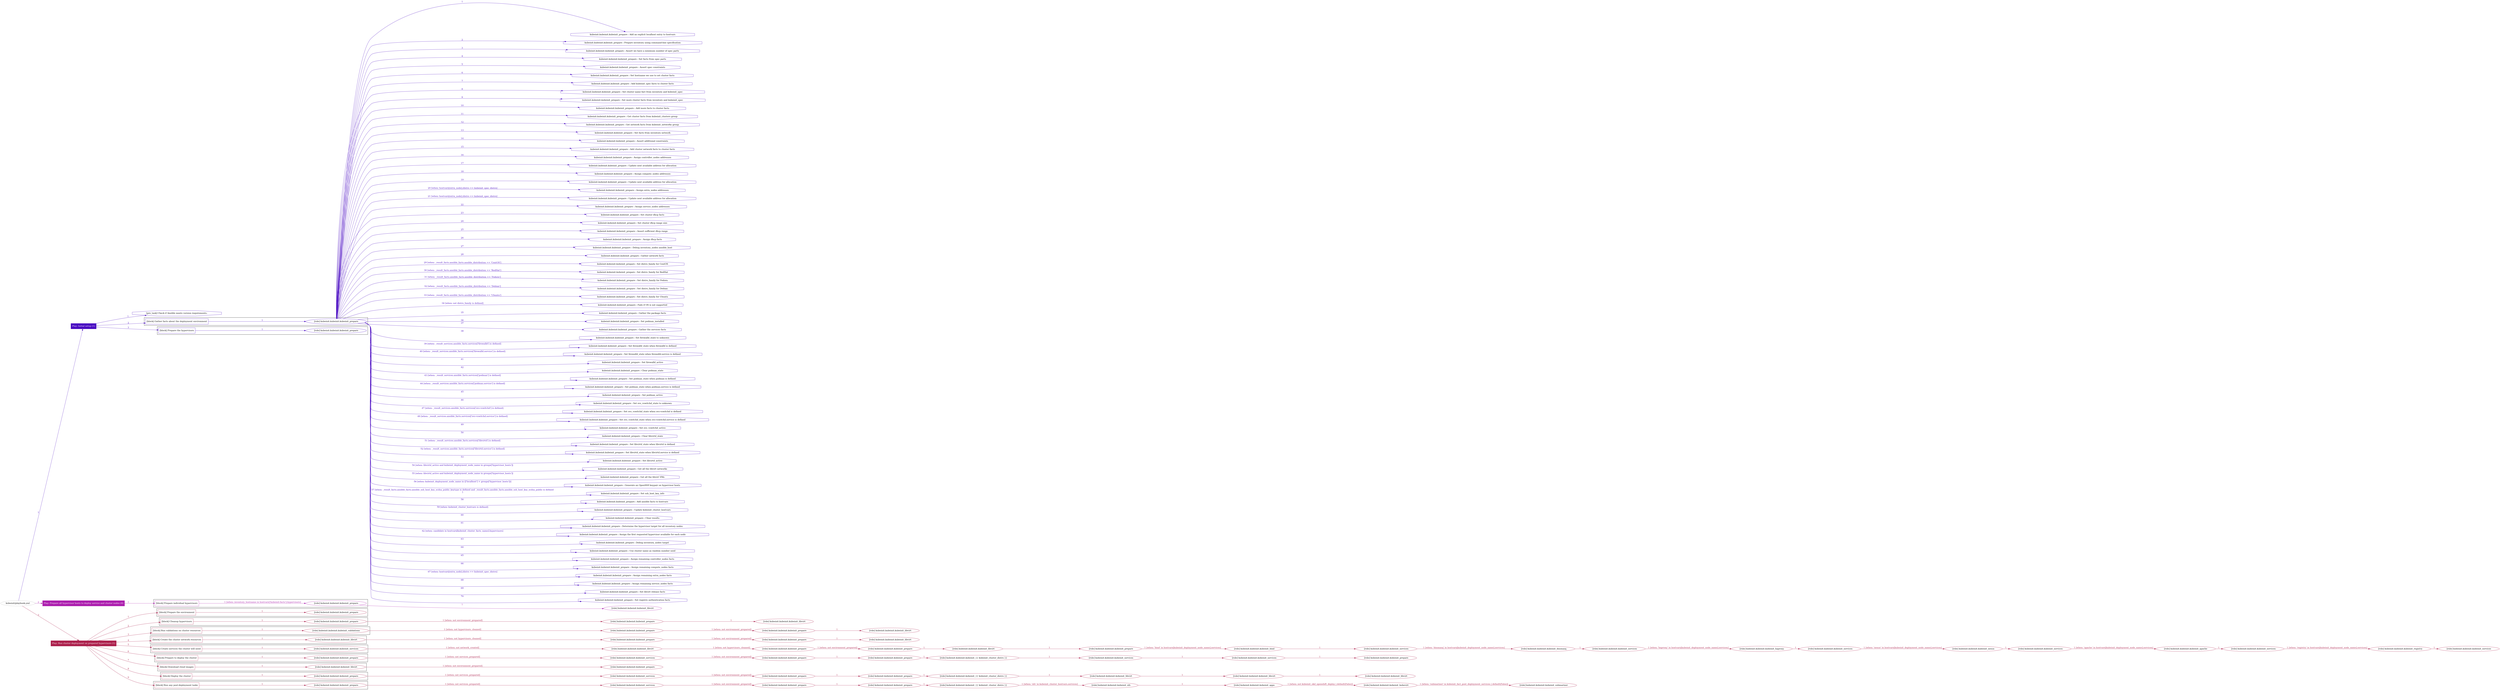 digraph {
	graph [concentrate=true ordering=in rankdir=LR ratio=fill]
	edge [esep=5 sep=10]
	"kubeinit/playbook.yml" [id=root_node style=dotted]
	play_268a507a [label="Play: Initial setup (1)" color="#490ac2" fontcolor="#ffffff" id=play_268a507a shape=box style=filled tooltip=localhost]
	"kubeinit/playbook.yml" -> play_268a507a [label="1 " color="#490ac2" fontcolor="#490ac2" id=edge_c407fda0 labeltooltip="1 " tooltip="1 "]
	subgraph "kubeinit.kubeinit.kubeinit_prepare" {
		role_e5bac2dc [label="[role] kubeinit.kubeinit.kubeinit_prepare" color="#490ac2" id=role_e5bac2dc tooltip="kubeinit.kubeinit.kubeinit_prepare"]
		task_363e7bab [label="kubeinit.kubeinit.kubeinit_prepare : Add an explicit localhost entry to hostvars" color="#490ac2" id=task_363e7bab shape=octagon tooltip="kubeinit.kubeinit.kubeinit_prepare : Add an explicit localhost entry to hostvars"]
		role_e5bac2dc -> task_363e7bab [label="1 " color="#490ac2" fontcolor="#490ac2" id=edge_4f6c0659 labeltooltip="1 " tooltip="1 "]
		task_2a9766c7 [label="kubeinit.kubeinit.kubeinit_prepare : Prepare inventory using command-line specification" color="#490ac2" id=task_2a9766c7 shape=octagon tooltip="kubeinit.kubeinit.kubeinit_prepare : Prepare inventory using command-line specification"]
		role_e5bac2dc -> task_2a9766c7 [label="2 " color="#490ac2" fontcolor="#490ac2" id=edge_6e82033f labeltooltip="2 " tooltip="2 "]
		task_44301a93 [label="kubeinit.kubeinit.kubeinit_prepare : Assert we have a minimum number of spec parts" color="#490ac2" id=task_44301a93 shape=octagon tooltip="kubeinit.kubeinit.kubeinit_prepare : Assert we have a minimum number of spec parts"]
		role_e5bac2dc -> task_44301a93 [label="3 " color="#490ac2" fontcolor="#490ac2" id=edge_e4590f00 labeltooltip="3 " tooltip="3 "]
		task_ab1404f3 [label="kubeinit.kubeinit.kubeinit_prepare : Set facts from spec parts" color="#490ac2" id=task_ab1404f3 shape=octagon tooltip="kubeinit.kubeinit.kubeinit_prepare : Set facts from spec parts"]
		role_e5bac2dc -> task_ab1404f3 [label="4 " color="#490ac2" fontcolor="#490ac2" id=edge_35a27208 labeltooltip="4 " tooltip="4 "]
		task_3e242201 [label="kubeinit.kubeinit.kubeinit_prepare : Assert spec constraints" color="#490ac2" id=task_3e242201 shape=octagon tooltip="kubeinit.kubeinit.kubeinit_prepare : Assert spec constraints"]
		role_e5bac2dc -> task_3e242201 [label="5 " color="#490ac2" fontcolor="#490ac2" id=edge_fae328e1 labeltooltip="5 " tooltip="5 "]
		task_58b78688 [label="kubeinit.kubeinit.kubeinit_prepare : Set hostname we use to set cluster facts" color="#490ac2" id=task_58b78688 shape=octagon tooltip="kubeinit.kubeinit.kubeinit_prepare : Set hostname we use to set cluster facts"]
		role_e5bac2dc -> task_58b78688 [label="6 " color="#490ac2" fontcolor="#490ac2" id=edge_2d9676cc labeltooltip="6 " tooltip="6 "]
		task_3b466b7a [label="kubeinit.kubeinit.kubeinit_prepare : Add kubeinit_spec facts to cluster facts" color="#490ac2" id=task_3b466b7a shape=octagon tooltip="kubeinit.kubeinit.kubeinit_prepare : Add kubeinit_spec facts to cluster facts"]
		role_e5bac2dc -> task_3b466b7a [label="7 " color="#490ac2" fontcolor="#490ac2" id=edge_9e256ff8 labeltooltip="7 " tooltip="7 "]
		task_3d207708 [label="kubeinit.kubeinit.kubeinit_prepare : Set cluster name fact from inventory and kubeinit_spec" color="#490ac2" id=task_3d207708 shape=octagon tooltip="kubeinit.kubeinit.kubeinit_prepare : Set cluster name fact from inventory and kubeinit_spec"]
		role_e5bac2dc -> task_3d207708 [label="8 " color="#490ac2" fontcolor="#490ac2" id=edge_066ce8f9 labeltooltip="8 " tooltip="8 "]
		task_84f9216d [label="kubeinit.kubeinit.kubeinit_prepare : Set more cluster facts from inventory and kubeinit_spec" color="#490ac2" id=task_84f9216d shape=octagon tooltip="kubeinit.kubeinit.kubeinit_prepare : Set more cluster facts from inventory and kubeinit_spec"]
		role_e5bac2dc -> task_84f9216d [label="9 " color="#490ac2" fontcolor="#490ac2" id=edge_60eba065 labeltooltip="9 " tooltip="9 "]
		task_d0df5e09 [label="kubeinit.kubeinit.kubeinit_prepare : Add more facts to cluster facts" color="#490ac2" id=task_d0df5e09 shape=octagon tooltip="kubeinit.kubeinit.kubeinit_prepare : Add more facts to cluster facts"]
		role_e5bac2dc -> task_d0df5e09 [label="10 " color="#490ac2" fontcolor="#490ac2" id=edge_be611190 labeltooltip="10 " tooltip="10 "]
		task_7a94ceda [label="kubeinit.kubeinit.kubeinit_prepare : Get cluster facts from kubeinit_clusters group" color="#490ac2" id=task_7a94ceda shape=octagon tooltip="kubeinit.kubeinit.kubeinit_prepare : Get cluster facts from kubeinit_clusters group"]
		role_e5bac2dc -> task_7a94ceda [label="11 " color="#490ac2" fontcolor="#490ac2" id=edge_4e8baf23 labeltooltip="11 " tooltip="11 "]
		task_a980ec23 [label="kubeinit.kubeinit.kubeinit_prepare : Get network facts from kubeinit_networks group" color="#490ac2" id=task_a980ec23 shape=octagon tooltip="kubeinit.kubeinit.kubeinit_prepare : Get network facts from kubeinit_networks group"]
		role_e5bac2dc -> task_a980ec23 [label="12 " color="#490ac2" fontcolor="#490ac2" id=edge_fd6e4620 labeltooltip="12 " tooltip="12 "]
		task_dc81f504 [label="kubeinit.kubeinit.kubeinit_prepare : Set facts from inventory network" color="#490ac2" id=task_dc81f504 shape=octagon tooltip="kubeinit.kubeinit.kubeinit_prepare : Set facts from inventory network"]
		role_e5bac2dc -> task_dc81f504 [label="13 " color="#490ac2" fontcolor="#490ac2" id=edge_12fae33b labeltooltip="13 " tooltip="13 "]
		task_e95486e7 [label="kubeinit.kubeinit.kubeinit_prepare : Assert additional constraints" color="#490ac2" id=task_e95486e7 shape=octagon tooltip="kubeinit.kubeinit.kubeinit_prepare : Assert additional constraints"]
		role_e5bac2dc -> task_e95486e7 [label="14 " color="#490ac2" fontcolor="#490ac2" id=edge_93a686f8 labeltooltip="14 " tooltip="14 "]
		task_402a9f02 [label="kubeinit.kubeinit.kubeinit_prepare : Add cluster network facts to cluster facts" color="#490ac2" id=task_402a9f02 shape=octagon tooltip="kubeinit.kubeinit.kubeinit_prepare : Add cluster network facts to cluster facts"]
		role_e5bac2dc -> task_402a9f02 [label="15 " color="#490ac2" fontcolor="#490ac2" id=edge_9a3d6702 labeltooltip="15 " tooltip="15 "]
		task_52de4700 [label="kubeinit.kubeinit.kubeinit_prepare : Assign controller_nodes addresses" color="#490ac2" id=task_52de4700 shape=octagon tooltip="kubeinit.kubeinit.kubeinit_prepare : Assign controller_nodes addresses"]
		role_e5bac2dc -> task_52de4700 [label="16 " color="#490ac2" fontcolor="#490ac2" id=edge_3767e24a labeltooltip="16 " tooltip="16 "]
		task_4036d155 [label="kubeinit.kubeinit.kubeinit_prepare : Update next available address for allocation" color="#490ac2" id=task_4036d155 shape=octagon tooltip="kubeinit.kubeinit.kubeinit_prepare : Update next available address for allocation"]
		role_e5bac2dc -> task_4036d155 [label="17 " color="#490ac2" fontcolor="#490ac2" id=edge_5b7665f7 labeltooltip="17 " tooltip="17 "]
		task_bca7ce14 [label="kubeinit.kubeinit.kubeinit_prepare : Assign compute_nodes addresses" color="#490ac2" id=task_bca7ce14 shape=octagon tooltip="kubeinit.kubeinit.kubeinit_prepare : Assign compute_nodes addresses"]
		role_e5bac2dc -> task_bca7ce14 [label="18 " color="#490ac2" fontcolor="#490ac2" id=edge_54a47c45 labeltooltip="18 " tooltip="18 "]
		task_c300d85e [label="kubeinit.kubeinit.kubeinit_prepare : Update next available address for allocation" color="#490ac2" id=task_c300d85e shape=octagon tooltip="kubeinit.kubeinit.kubeinit_prepare : Update next available address for allocation"]
		role_e5bac2dc -> task_c300d85e [label="19 " color="#490ac2" fontcolor="#490ac2" id=edge_db20b333 labeltooltip="19 " tooltip="19 "]
		task_30eb67fd [label="kubeinit.kubeinit.kubeinit_prepare : Assign extra_nodes addresses" color="#490ac2" id=task_30eb67fd shape=octagon tooltip="kubeinit.kubeinit.kubeinit_prepare : Assign extra_nodes addresses"]
		role_e5bac2dc -> task_30eb67fd [label="20 [when: hostvars[extra_node].distro == kubeinit_spec_distro]" color="#490ac2" fontcolor="#490ac2" id=edge_266e2bed labeltooltip="20 [when: hostvars[extra_node].distro == kubeinit_spec_distro]" tooltip="20 [when: hostvars[extra_node].distro == kubeinit_spec_distro]"]
		task_9add7f6a [label="kubeinit.kubeinit.kubeinit_prepare : Update next available address for allocation" color="#490ac2" id=task_9add7f6a shape=octagon tooltip="kubeinit.kubeinit.kubeinit_prepare : Update next available address for allocation"]
		role_e5bac2dc -> task_9add7f6a [label="21 [when: hostvars[extra_node].distro == kubeinit_spec_distro]" color="#490ac2" fontcolor="#490ac2" id=edge_ac0de9b3 labeltooltip="21 [when: hostvars[extra_node].distro == kubeinit_spec_distro]" tooltip="21 [when: hostvars[extra_node].distro == kubeinit_spec_distro]"]
		task_9d413e57 [label="kubeinit.kubeinit.kubeinit_prepare : Assign service_nodes addresses" color="#490ac2" id=task_9d413e57 shape=octagon tooltip="kubeinit.kubeinit.kubeinit_prepare : Assign service_nodes addresses"]
		role_e5bac2dc -> task_9d413e57 [label="22 " color="#490ac2" fontcolor="#490ac2" id=edge_c3c9a195 labeltooltip="22 " tooltip="22 "]
		task_55e24bf8 [label="kubeinit.kubeinit.kubeinit_prepare : Set cluster dhcp facts" color="#490ac2" id=task_55e24bf8 shape=octagon tooltip="kubeinit.kubeinit.kubeinit_prepare : Set cluster dhcp facts"]
		role_e5bac2dc -> task_55e24bf8 [label="23 " color="#490ac2" fontcolor="#490ac2" id=edge_afc8827c labeltooltip="23 " tooltip="23 "]
		task_5c299b01 [label="kubeinit.kubeinit.kubeinit_prepare : Set cluster dhcp range size" color="#490ac2" id=task_5c299b01 shape=octagon tooltip="kubeinit.kubeinit.kubeinit_prepare : Set cluster dhcp range size"]
		role_e5bac2dc -> task_5c299b01 [label="24 " color="#490ac2" fontcolor="#490ac2" id=edge_b0269be1 labeltooltip="24 " tooltip="24 "]
		task_2f86a58a [label="kubeinit.kubeinit.kubeinit_prepare : Assert sufficient dhcp range" color="#490ac2" id=task_2f86a58a shape=octagon tooltip="kubeinit.kubeinit.kubeinit_prepare : Assert sufficient dhcp range"]
		role_e5bac2dc -> task_2f86a58a [label="25 " color="#490ac2" fontcolor="#490ac2" id=edge_79afde45 labeltooltip="25 " tooltip="25 "]
		task_5fbddc44 [label="kubeinit.kubeinit.kubeinit_prepare : Assign dhcp facts" color="#490ac2" id=task_5fbddc44 shape=octagon tooltip="kubeinit.kubeinit.kubeinit_prepare : Assign dhcp facts"]
		role_e5bac2dc -> task_5fbddc44 [label="26 " color="#490ac2" fontcolor="#490ac2" id=edge_dd033617 labeltooltip="26 " tooltip="26 "]
		task_52753a6a [label="kubeinit.kubeinit.kubeinit_prepare : Debug inventory_nodes ansible_host" color="#490ac2" id=task_52753a6a shape=octagon tooltip="kubeinit.kubeinit.kubeinit_prepare : Debug inventory_nodes ansible_host"]
		role_e5bac2dc -> task_52753a6a [label="27 " color="#490ac2" fontcolor="#490ac2" id=edge_29e7fdd8 labeltooltip="27 " tooltip="27 "]
		task_cad8c382 [label="kubeinit.kubeinit.kubeinit_prepare : Gather network facts" color="#490ac2" id=task_cad8c382 shape=octagon tooltip="kubeinit.kubeinit.kubeinit_prepare : Gather network facts"]
		role_e5bac2dc -> task_cad8c382 [label="28 " color="#490ac2" fontcolor="#490ac2" id=edge_92b2f5b6 labeltooltip="28 " tooltip="28 "]
		task_b1c7625f [label="kubeinit.kubeinit.kubeinit_prepare : Set distro_family for CentOS" color="#490ac2" id=task_b1c7625f shape=octagon tooltip="kubeinit.kubeinit.kubeinit_prepare : Set distro_family for CentOS"]
		role_e5bac2dc -> task_b1c7625f [label="29 [when: _result_facts.ansible_facts.ansible_distribution == 'CentOS']" color="#490ac2" fontcolor="#490ac2" id=edge_d84a6a71 labeltooltip="29 [when: _result_facts.ansible_facts.ansible_distribution == 'CentOS']" tooltip="29 [when: _result_facts.ansible_facts.ansible_distribution == 'CentOS']"]
		task_2d406964 [label="kubeinit.kubeinit.kubeinit_prepare : Set distro_family for RedHat" color="#490ac2" id=task_2d406964 shape=octagon tooltip="kubeinit.kubeinit.kubeinit_prepare : Set distro_family for RedHat"]
		role_e5bac2dc -> task_2d406964 [label="30 [when: _result_facts.ansible_facts.ansible_distribution == 'RedHat']" color="#490ac2" fontcolor="#490ac2" id=edge_c3db2765 labeltooltip="30 [when: _result_facts.ansible_facts.ansible_distribution == 'RedHat']" tooltip="30 [when: _result_facts.ansible_facts.ansible_distribution == 'RedHat']"]
		task_ef1ebcbf [label="kubeinit.kubeinit.kubeinit_prepare : Set distro_family for Fedora" color="#490ac2" id=task_ef1ebcbf shape=octagon tooltip="kubeinit.kubeinit.kubeinit_prepare : Set distro_family for Fedora"]
		role_e5bac2dc -> task_ef1ebcbf [label="31 [when: _result_facts.ansible_facts.ansible_distribution == 'Fedora']" color="#490ac2" fontcolor="#490ac2" id=edge_9c69e147 labeltooltip="31 [when: _result_facts.ansible_facts.ansible_distribution == 'Fedora']" tooltip="31 [when: _result_facts.ansible_facts.ansible_distribution == 'Fedora']"]
		task_76155e72 [label="kubeinit.kubeinit.kubeinit_prepare : Set distro_family for Debian" color="#490ac2" id=task_76155e72 shape=octagon tooltip="kubeinit.kubeinit.kubeinit_prepare : Set distro_family for Debian"]
		role_e5bac2dc -> task_76155e72 [label="32 [when: _result_facts.ansible_facts.ansible_distribution == 'Debian']" color="#490ac2" fontcolor="#490ac2" id=edge_b9f83c15 labeltooltip="32 [when: _result_facts.ansible_facts.ansible_distribution == 'Debian']" tooltip="32 [when: _result_facts.ansible_facts.ansible_distribution == 'Debian']"]
		task_9f0a9e14 [label="kubeinit.kubeinit.kubeinit_prepare : Set distro_family for Ubuntu" color="#490ac2" id=task_9f0a9e14 shape=octagon tooltip="kubeinit.kubeinit.kubeinit_prepare : Set distro_family for Ubuntu"]
		role_e5bac2dc -> task_9f0a9e14 [label="33 [when: _result_facts.ansible_facts.ansible_distribution == 'Ubuntu']" color="#490ac2" fontcolor="#490ac2" id=edge_eaaae88d labeltooltip="33 [when: _result_facts.ansible_facts.ansible_distribution == 'Ubuntu']" tooltip="33 [when: _result_facts.ansible_facts.ansible_distribution == 'Ubuntu']"]
		task_b84a4700 [label="kubeinit.kubeinit.kubeinit_prepare : Fails if OS is not supported" color="#490ac2" id=task_b84a4700 shape=octagon tooltip="kubeinit.kubeinit.kubeinit_prepare : Fails if OS is not supported"]
		role_e5bac2dc -> task_b84a4700 [label="34 [when: not distro_family is defined]" color="#490ac2" fontcolor="#490ac2" id=edge_96690196 labeltooltip="34 [when: not distro_family is defined]" tooltip="34 [when: not distro_family is defined]"]
		task_a8e49200 [label="kubeinit.kubeinit.kubeinit_prepare : Gather the package facts" color="#490ac2" id=task_a8e49200 shape=octagon tooltip="kubeinit.kubeinit.kubeinit_prepare : Gather the package facts"]
		role_e5bac2dc -> task_a8e49200 [label="35 " color="#490ac2" fontcolor="#490ac2" id=edge_c9b9effe labeltooltip="35 " tooltip="35 "]
		task_cb9e917c [label="kubeinit.kubeinit.kubeinit_prepare : Set podman_installed" color="#490ac2" id=task_cb9e917c shape=octagon tooltip="kubeinit.kubeinit.kubeinit_prepare : Set podman_installed"]
		role_e5bac2dc -> task_cb9e917c [label="36 " color="#490ac2" fontcolor="#490ac2" id=edge_4bdfd42b labeltooltip="36 " tooltip="36 "]
		task_0d1f3b8e [label="kubeinit.kubeinit.kubeinit_prepare : Gather the services facts" color="#490ac2" id=task_0d1f3b8e shape=octagon tooltip="kubeinit.kubeinit.kubeinit_prepare : Gather the services facts"]
		role_e5bac2dc -> task_0d1f3b8e [label="37 " color="#490ac2" fontcolor="#490ac2" id=edge_50568629 labeltooltip="37 " tooltip="37 "]
		task_62bc1e37 [label="kubeinit.kubeinit.kubeinit_prepare : Set firewalld_state to unknown" color="#490ac2" id=task_62bc1e37 shape=octagon tooltip="kubeinit.kubeinit.kubeinit_prepare : Set firewalld_state to unknown"]
		role_e5bac2dc -> task_62bc1e37 [label="38 " color="#490ac2" fontcolor="#490ac2" id=edge_2854a4e2 labeltooltip="38 " tooltip="38 "]
		task_196e7eed [label="kubeinit.kubeinit.kubeinit_prepare : Set firewalld_state when firewalld is defined" color="#490ac2" id=task_196e7eed shape=octagon tooltip="kubeinit.kubeinit.kubeinit_prepare : Set firewalld_state when firewalld is defined"]
		role_e5bac2dc -> task_196e7eed [label="39 [when: _result_services.ansible_facts.services['firewalld'] is defined]" color="#490ac2" fontcolor="#490ac2" id=edge_6541d0c4 labeltooltip="39 [when: _result_services.ansible_facts.services['firewalld'] is defined]" tooltip="39 [when: _result_services.ansible_facts.services['firewalld'] is defined]"]
		task_f37fd4a1 [label="kubeinit.kubeinit.kubeinit_prepare : Set firewalld_state when firewalld.service is defined" color="#490ac2" id=task_f37fd4a1 shape=octagon tooltip="kubeinit.kubeinit.kubeinit_prepare : Set firewalld_state when firewalld.service is defined"]
		role_e5bac2dc -> task_f37fd4a1 [label="40 [when: _result_services.ansible_facts.services['firewalld.service'] is defined]" color="#490ac2" fontcolor="#490ac2" id=edge_31bc0709 labeltooltip="40 [when: _result_services.ansible_facts.services['firewalld.service'] is defined]" tooltip="40 [when: _result_services.ansible_facts.services['firewalld.service'] is defined]"]
		task_99791582 [label="kubeinit.kubeinit.kubeinit_prepare : Set firewalld_active" color="#490ac2" id=task_99791582 shape=octagon tooltip="kubeinit.kubeinit.kubeinit_prepare : Set firewalld_active"]
		role_e5bac2dc -> task_99791582 [label="41 " color="#490ac2" fontcolor="#490ac2" id=edge_e17f9939 labeltooltip="41 " tooltip="41 "]
		task_4bac3833 [label="kubeinit.kubeinit.kubeinit_prepare : Clear podman_state" color="#490ac2" id=task_4bac3833 shape=octagon tooltip="kubeinit.kubeinit.kubeinit_prepare : Clear podman_state"]
		role_e5bac2dc -> task_4bac3833 [label="42 " color="#490ac2" fontcolor="#490ac2" id=edge_5a24beb2 labeltooltip="42 " tooltip="42 "]
		task_f22508cc [label="kubeinit.kubeinit.kubeinit_prepare : Set podman_state when podman is defined" color="#490ac2" id=task_f22508cc shape=octagon tooltip="kubeinit.kubeinit.kubeinit_prepare : Set podman_state when podman is defined"]
		role_e5bac2dc -> task_f22508cc [label="43 [when: _result_services.ansible_facts.services['podman'] is defined]" color="#490ac2" fontcolor="#490ac2" id=edge_6adcaf18 labeltooltip="43 [when: _result_services.ansible_facts.services['podman'] is defined]" tooltip="43 [when: _result_services.ansible_facts.services['podman'] is defined]"]
		task_686fe990 [label="kubeinit.kubeinit.kubeinit_prepare : Set podman_state when podman.service is defined" color="#490ac2" id=task_686fe990 shape=octagon tooltip="kubeinit.kubeinit.kubeinit_prepare : Set podman_state when podman.service is defined"]
		role_e5bac2dc -> task_686fe990 [label="44 [when: _result_services.ansible_facts.services['podman.service'] is defined]" color="#490ac2" fontcolor="#490ac2" id=edge_46f0c9ba labeltooltip="44 [when: _result_services.ansible_facts.services['podman.service'] is defined]" tooltip="44 [when: _result_services.ansible_facts.services['podman.service'] is defined]"]
		task_e19bced5 [label="kubeinit.kubeinit.kubeinit_prepare : Set podman_active" color="#490ac2" id=task_e19bced5 shape=octagon tooltip="kubeinit.kubeinit.kubeinit_prepare : Set podman_active"]
		role_e5bac2dc -> task_e19bced5 [label="45 " color="#490ac2" fontcolor="#490ac2" id=edge_680f81e2 labeltooltip="45 " tooltip="45 "]
		task_c58d46ba [label="kubeinit.kubeinit.kubeinit_prepare : Set ovs_vswitchd_state to unknown" color="#490ac2" id=task_c58d46ba shape=octagon tooltip="kubeinit.kubeinit.kubeinit_prepare : Set ovs_vswitchd_state to unknown"]
		role_e5bac2dc -> task_c58d46ba [label="46 " color="#490ac2" fontcolor="#490ac2" id=edge_171c66d3 labeltooltip="46 " tooltip="46 "]
		task_6f131c5b [label="kubeinit.kubeinit.kubeinit_prepare : Set ovs_vswitchd_state when ovs-vswitchd is defined" color="#490ac2" id=task_6f131c5b shape=octagon tooltip="kubeinit.kubeinit.kubeinit_prepare : Set ovs_vswitchd_state when ovs-vswitchd is defined"]
		role_e5bac2dc -> task_6f131c5b [label="47 [when: _result_services.ansible_facts.services['ovs-vswitchd'] is defined]" color="#490ac2" fontcolor="#490ac2" id=edge_52824ead labeltooltip="47 [when: _result_services.ansible_facts.services['ovs-vswitchd'] is defined]" tooltip="47 [when: _result_services.ansible_facts.services['ovs-vswitchd'] is defined]"]
		task_2b02eb67 [label="kubeinit.kubeinit.kubeinit_prepare : Set ovs_vswitchd_state when ovs-vswitchd.service is defined" color="#490ac2" id=task_2b02eb67 shape=octagon tooltip="kubeinit.kubeinit.kubeinit_prepare : Set ovs_vswitchd_state when ovs-vswitchd.service is defined"]
		role_e5bac2dc -> task_2b02eb67 [label="48 [when: _result_services.ansible_facts.services['ovs-vswitchd.service'] is defined]" color="#490ac2" fontcolor="#490ac2" id=edge_16d45c9a labeltooltip="48 [when: _result_services.ansible_facts.services['ovs-vswitchd.service'] is defined]" tooltip="48 [when: _result_services.ansible_facts.services['ovs-vswitchd.service'] is defined]"]
		task_ff4f0a7a [label="kubeinit.kubeinit.kubeinit_prepare : Set ovs_vswitchd_active" color="#490ac2" id=task_ff4f0a7a shape=octagon tooltip="kubeinit.kubeinit.kubeinit_prepare : Set ovs_vswitchd_active"]
		role_e5bac2dc -> task_ff4f0a7a [label="49 " color="#490ac2" fontcolor="#490ac2" id=edge_6d4dd677 labeltooltip="49 " tooltip="49 "]
		task_006d72e9 [label="kubeinit.kubeinit.kubeinit_prepare : Clear libvirtd_state" color="#490ac2" id=task_006d72e9 shape=octagon tooltip="kubeinit.kubeinit.kubeinit_prepare : Clear libvirtd_state"]
		role_e5bac2dc -> task_006d72e9 [label="50 " color="#490ac2" fontcolor="#490ac2" id=edge_335884c8 labeltooltip="50 " tooltip="50 "]
		task_1d3cee21 [label="kubeinit.kubeinit.kubeinit_prepare : Set libvirtd_state when libvirtd is defined" color="#490ac2" id=task_1d3cee21 shape=octagon tooltip="kubeinit.kubeinit.kubeinit_prepare : Set libvirtd_state when libvirtd is defined"]
		role_e5bac2dc -> task_1d3cee21 [label="51 [when: _result_services.ansible_facts.services['libvirtd'] is defined]" color="#490ac2" fontcolor="#490ac2" id=edge_ef46f5e1 labeltooltip="51 [when: _result_services.ansible_facts.services['libvirtd'] is defined]" tooltip="51 [when: _result_services.ansible_facts.services['libvirtd'] is defined]"]
		task_2569b6bd [label="kubeinit.kubeinit.kubeinit_prepare : Set libvirtd_state when libvirtd.service is defined" color="#490ac2" id=task_2569b6bd shape=octagon tooltip="kubeinit.kubeinit.kubeinit_prepare : Set libvirtd_state when libvirtd.service is defined"]
		role_e5bac2dc -> task_2569b6bd [label="52 [when: _result_services.ansible_facts.services['libvirtd.service'] is defined]" color="#490ac2" fontcolor="#490ac2" id=edge_395176eb labeltooltip="52 [when: _result_services.ansible_facts.services['libvirtd.service'] is defined]" tooltip="52 [when: _result_services.ansible_facts.services['libvirtd.service'] is defined]"]
		task_cd5fba45 [label="kubeinit.kubeinit.kubeinit_prepare : Set libvirtd_active" color="#490ac2" id=task_cd5fba45 shape=octagon tooltip="kubeinit.kubeinit.kubeinit_prepare : Set libvirtd_active"]
		role_e5bac2dc -> task_cd5fba45 [label="53 " color="#490ac2" fontcolor="#490ac2" id=edge_70ab9947 labeltooltip="53 " tooltip="53 "]
		task_65c36870 [label="kubeinit.kubeinit.kubeinit_prepare : Get all the libvirt networks" color="#490ac2" id=task_65c36870 shape=octagon tooltip="kubeinit.kubeinit.kubeinit_prepare : Get all the libvirt networks"]
		role_e5bac2dc -> task_65c36870 [label="54 [when: libvirtd_active and kubeinit_deployment_node_name in groups['hypervisor_hosts']]" color="#490ac2" fontcolor="#490ac2" id=edge_a36a3815 labeltooltip="54 [when: libvirtd_active and kubeinit_deployment_node_name in groups['hypervisor_hosts']]" tooltip="54 [when: libvirtd_active and kubeinit_deployment_node_name in groups['hypervisor_hosts']]"]
		task_b80c850a [label="kubeinit.kubeinit.kubeinit_prepare : Get all the libvirt VMs" color="#490ac2" id=task_b80c850a shape=octagon tooltip="kubeinit.kubeinit.kubeinit_prepare : Get all the libvirt VMs"]
		role_e5bac2dc -> task_b80c850a [label="55 [when: libvirtd_active and kubeinit_deployment_node_name in groups['hypervisor_hosts']]" color="#490ac2" fontcolor="#490ac2" id=edge_219a67ad labeltooltip="55 [when: libvirtd_active and kubeinit_deployment_node_name in groups['hypervisor_hosts']]" tooltip="55 [when: libvirtd_active and kubeinit_deployment_node_name in groups['hypervisor_hosts']]"]
		task_867fb2a9 [label="kubeinit.kubeinit.kubeinit_prepare : Generate an OpenSSH keypair on hypervisor hosts" color="#490ac2" id=task_867fb2a9 shape=octagon tooltip="kubeinit.kubeinit.kubeinit_prepare : Generate an OpenSSH keypair on hypervisor hosts"]
		role_e5bac2dc -> task_867fb2a9 [label="56 [when: kubeinit_deployment_node_name in (['localhost'] + groups['hypervisor_hosts'])]" color="#490ac2" fontcolor="#490ac2" id=edge_d4195984 labeltooltip="56 [when: kubeinit_deployment_node_name in (['localhost'] + groups['hypervisor_hosts'])]" tooltip="56 [when: kubeinit_deployment_node_name in (['localhost'] + groups['hypervisor_hosts'])]"]
		task_a309435d [label="kubeinit.kubeinit.kubeinit_prepare : Set ssh_host_key_info" color="#490ac2" id=task_a309435d shape=octagon tooltip="kubeinit.kubeinit.kubeinit_prepare : Set ssh_host_key_info"]
		role_e5bac2dc -> task_a309435d [label="57 [when: _result_facts.ansible_facts.ansible_ssh_host_key_ecdsa_public_keytype is defined and _result_facts.ansible_facts.ansible_ssh_host_key_ecdsa_public is defined
]" color="#490ac2" fontcolor="#490ac2" id=edge_15a72315 labeltooltip="57 [when: _result_facts.ansible_facts.ansible_ssh_host_key_ecdsa_public_keytype is defined and _result_facts.ansible_facts.ansible_ssh_host_key_ecdsa_public is defined
]" tooltip="57 [when: _result_facts.ansible_facts.ansible_ssh_host_key_ecdsa_public_keytype is defined and _result_facts.ansible_facts.ansible_ssh_host_key_ecdsa_public is defined
]"]
		task_4100f38a [label="kubeinit.kubeinit.kubeinit_prepare : Add ansible facts to hostvars" color="#490ac2" id=task_4100f38a shape=octagon tooltip="kubeinit.kubeinit.kubeinit_prepare : Add ansible facts to hostvars"]
		role_e5bac2dc -> task_4100f38a [label="58 " color="#490ac2" fontcolor="#490ac2" id=edge_b18fe1a0 labeltooltip="58 " tooltip="58 "]
		task_d13b2b74 [label="kubeinit.kubeinit.kubeinit_prepare : Update kubeinit_cluster_hostvars" color="#490ac2" id=task_d13b2b74 shape=octagon tooltip="kubeinit.kubeinit.kubeinit_prepare : Update kubeinit_cluster_hostvars"]
		role_e5bac2dc -> task_d13b2b74 [label="59 [when: kubeinit_cluster_hostvars is defined]" color="#490ac2" fontcolor="#490ac2" id=edge_a1ec9a46 labeltooltip="59 [when: kubeinit_cluster_hostvars is defined]" tooltip="59 [when: kubeinit_cluster_hostvars is defined]"]
		task_676d3132 [label="kubeinit.kubeinit.kubeinit_prepare : Clear results" color="#490ac2" id=task_676d3132 shape=octagon tooltip="kubeinit.kubeinit.kubeinit_prepare : Clear results"]
		role_e5bac2dc -> task_676d3132 [label="60 " color="#490ac2" fontcolor="#490ac2" id=edge_20e36003 labeltooltip="60 " tooltip="60 "]
		task_553188ac [label="kubeinit.kubeinit.kubeinit_prepare : Determine the hypervisor target for all inventory nodes" color="#490ac2" id=task_553188ac shape=octagon tooltip="kubeinit.kubeinit.kubeinit_prepare : Determine the hypervisor target for all inventory nodes"]
		role_e5bac2dc -> task_553188ac [label="61 " color="#490ac2" fontcolor="#490ac2" id=edge_ce94f315 labeltooltip="61 " tooltip="61 "]
		task_fad8a097 [label="kubeinit.kubeinit.kubeinit_prepare : Assign the first requested hypervisor available for each node" color="#490ac2" id=task_fad8a097 shape=octagon tooltip="kubeinit.kubeinit.kubeinit_prepare : Assign the first requested hypervisor available for each node"]
		role_e5bac2dc -> task_fad8a097 [label="62 [when: candidate in hostvars[kubeinit_cluster_facts_name].hypervisors]" color="#490ac2" fontcolor="#490ac2" id=edge_64e08453 labeltooltip="62 [when: candidate in hostvars[kubeinit_cluster_facts_name].hypervisors]" tooltip="62 [when: candidate in hostvars[kubeinit_cluster_facts_name].hypervisors]"]
		task_42fba62d [label="kubeinit.kubeinit.kubeinit_prepare : Debug inventory_nodes target" color="#490ac2" id=task_42fba62d shape=octagon tooltip="kubeinit.kubeinit.kubeinit_prepare : Debug inventory_nodes target"]
		role_e5bac2dc -> task_42fba62d [label="63 " color="#490ac2" fontcolor="#490ac2" id=edge_17611278 labeltooltip="63 " tooltip="63 "]
		task_7d1263ff [label="kubeinit.kubeinit.kubeinit_prepare : Use cluster name as random number seed" color="#490ac2" id=task_7d1263ff shape=octagon tooltip="kubeinit.kubeinit.kubeinit_prepare : Use cluster name as random number seed"]
		role_e5bac2dc -> task_7d1263ff [label="64 " color="#490ac2" fontcolor="#490ac2" id=edge_80ac4d55 labeltooltip="64 " tooltip="64 "]
		task_2fc2251e [label="kubeinit.kubeinit.kubeinit_prepare : Assign remaining controller_nodes facts" color="#490ac2" id=task_2fc2251e shape=octagon tooltip="kubeinit.kubeinit.kubeinit_prepare : Assign remaining controller_nodes facts"]
		role_e5bac2dc -> task_2fc2251e [label="65 " color="#490ac2" fontcolor="#490ac2" id=edge_f3635f2c labeltooltip="65 " tooltip="65 "]
		task_e817cb57 [label="kubeinit.kubeinit.kubeinit_prepare : Assign remaining compute_nodes facts" color="#490ac2" id=task_e817cb57 shape=octagon tooltip="kubeinit.kubeinit.kubeinit_prepare : Assign remaining compute_nodes facts"]
		role_e5bac2dc -> task_e817cb57 [label="66 " color="#490ac2" fontcolor="#490ac2" id=edge_0302688d labeltooltip="66 " tooltip="66 "]
		task_9d9c8f6f [label="kubeinit.kubeinit.kubeinit_prepare : Assign remaining extra_nodes facts" color="#490ac2" id=task_9d9c8f6f shape=octagon tooltip="kubeinit.kubeinit.kubeinit_prepare : Assign remaining extra_nodes facts"]
		role_e5bac2dc -> task_9d9c8f6f [label="67 [when: hostvars[extra_node].distro == kubeinit_spec_distro]" color="#490ac2" fontcolor="#490ac2" id=edge_4c1f2939 labeltooltip="67 [when: hostvars[extra_node].distro == kubeinit_spec_distro]" tooltip="67 [when: hostvars[extra_node].distro == kubeinit_spec_distro]"]
		task_c76a5caa [label="kubeinit.kubeinit.kubeinit_prepare : Assign remaining service_nodes facts" color="#490ac2" id=task_c76a5caa shape=octagon tooltip="kubeinit.kubeinit.kubeinit_prepare : Assign remaining service_nodes facts"]
		role_e5bac2dc -> task_c76a5caa [label="68 " color="#490ac2" fontcolor="#490ac2" id=edge_775a5f01 labeltooltip="68 " tooltip="68 "]
		task_1f74831a [label="kubeinit.kubeinit.kubeinit_prepare : Set libvirt release facts" color="#490ac2" id=task_1f74831a shape=octagon tooltip="kubeinit.kubeinit.kubeinit_prepare : Set libvirt release facts"]
		role_e5bac2dc -> task_1f74831a [label="69 " color="#490ac2" fontcolor="#490ac2" id=edge_26a3c24c labeltooltip="69 " tooltip="69 "]
		task_850ba142 [label="kubeinit.kubeinit.kubeinit_prepare : Set registry authentication facts" color="#490ac2" id=task_850ba142 shape=octagon tooltip="kubeinit.kubeinit.kubeinit_prepare : Set registry authentication facts"]
		role_e5bac2dc -> task_850ba142 [label="70 " color="#490ac2" fontcolor="#490ac2" id=edge_55d8b7de labeltooltip="70 " tooltip="70 "]
	}
	subgraph "kubeinit.kubeinit.kubeinit_prepare" {
		role_23d25025 [label="[role] kubeinit.kubeinit.kubeinit_prepare" color="#490ac2" id=role_23d25025 tooltip="kubeinit.kubeinit.kubeinit_prepare"]
	}
	subgraph "Play: Initial setup (1)" {
		pre_task_2b28b3dd [label="[pre_task] Check if Ansible meets version requirements." color="#490ac2" id=pre_task_2b28b3dd shape=octagon tooltip="Check if Ansible meets version requirements."]
		play_268a507a -> pre_task_2b28b3dd [label="1 " color="#490ac2" fontcolor="#490ac2" id=edge_b3c66d92 labeltooltip="1 " tooltip="1 "]
		play_268a507a -> block_87a35f71 [label=2 color="#490ac2" fontcolor="#490ac2" id=edge_6c862b6e labeltooltip=2 tooltip=2]
		subgraph cluster_block_87a35f71 {
			block_87a35f71 [label="[block] Gather facts about the deployment environment" color="#490ac2" id=block_87a35f71 labeltooltip="Gather facts about the deployment environment" shape=box tooltip="Gather facts about the deployment environment"]
			block_87a35f71 -> role_e5bac2dc [label="1 " color="#490ac2" fontcolor="#490ac2" id=edge_a2b75697 labeltooltip="1 " tooltip="1 "]
		}
		play_268a507a -> block_8a7eafdd [label=3 color="#490ac2" fontcolor="#490ac2" id=edge_8555e74b labeltooltip=3 tooltip=3]
		subgraph cluster_block_8a7eafdd {
			block_8a7eafdd [label="[block] Prepare the hypervisors" color="#490ac2" id=block_8a7eafdd labeltooltip="Prepare the hypervisors" shape=box tooltip="Prepare the hypervisors"]
			block_8a7eafdd -> role_23d25025 [label="1 " color="#490ac2" fontcolor="#490ac2" id=edge_5799d04f labeltooltip="1 " tooltip="1 "]
		}
	}
	play_1804bded [label="Play: Prepare all hypervisor hosts to deploy service and cluster nodes (0)" color="#ac1eae" fontcolor="#ffffff" id=play_1804bded shape=box style=filled tooltip="Play: Prepare all hypervisor hosts to deploy service and cluster nodes (0)"]
	"kubeinit/playbook.yml" -> play_1804bded [label="2 " color="#ac1eae" fontcolor="#ac1eae" id=edge_0285a5cc labeltooltip="2 " tooltip="2 "]
	subgraph "kubeinit.kubeinit.kubeinit_libvirt" {
		role_bfe7054d [label="[role] kubeinit.kubeinit.kubeinit_libvirt" color="#ac1eae" id=role_bfe7054d tooltip="kubeinit.kubeinit.kubeinit_libvirt"]
	}
	subgraph "kubeinit.kubeinit.kubeinit_prepare" {
		role_a19add9a [label="[role] kubeinit.kubeinit.kubeinit_prepare" color="#ac1eae" id=role_a19add9a tooltip="kubeinit.kubeinit.kubeinit_prepare"]
		role_a19add9a -> role_bfe7054d [label="1 " color="#ac1eae" fontcolor="#ac1eae" id=edge_6e0f98cf labeltooltip="1 " tooltip="1 "]
	}
	subgraph "Play: Prepare all hypervisor hosts to deploy service and cluster nodes (0)" {
		play_1804bded -> block_f739d880 [label=1 color="#ac1eae" fontcolor="#ac1eae" id=edge_febb1a9a labeltooltip=1 tooltip=1]
		subgraph cluster_block_f739d880 {
			block_f739d880 [label="[block] Prepare individual hypervisors" color="#ac1eae" id=block_f739d880 labeltooltip="Prepare individual hypervisors" shape=box tooltip="Prepare individual hypervisors"]
			block_f739d880 -> role_a19add9a [label="1 [when: inventory_hostname in hostvars['kubeinit-facts'].hypervisors]" color="#ac1eae" fontcolor="#ac1eae" id=edge_5d764c2d labeltooltip="1 [when: inventory_hostname in hostvars['kubeinit-facts'].hypervisors]" tooltip="1 [when: inventory_hostname in hostvars['kubeinit-facts'].hypervisors]"]
		}
	}
	play_e7daedaf [label="Play: Run cluster deployment on prepared hypervisors (1)" color="#ac204c" fontcolor="#ffffff" id=play_e7daedaf shape=box style=filled tooltip=localhost]
	"kubeinit/playbook.yml" -> play_e7daedaf [label="3 " color="#ac204c" fontcolor="#ac204c" id=edge_ed8945b9 labeltooltip="3 " tooltip="3 "]
	subgraph "kubeinit.kubeinit.kubeinit_prepare" {
		role_03a4bc1d [label="[role] kubeinit.kubeinit.kubeinit_prepare" color="#ac204c" id=role_03a4bc1d tooltip="kubeinit.kubeinit.kubeinit_prepare"]
	}
	subgraph "kubeinit.kubeinit.kubeinit_libvirt" {
		role_ae5e6e64 [label="[role] kubeinit.kubeinit.kubeinit_libvirt" color="#ac204c" id=role_ae5e6e64 tooltip="kubeinit.kubeinit.kubeinit_libvirt"]
	}
	subgraph "kubeinit.kubeinit.kubeinit_prepare" {
		role_75303dec [label="[role] kubeinit.kubeinit.kubeinit_prepare" color="#ac204c" id=role_75303dec tooltip="kubeinit.kubeinit.kubeinit_prepare"]
		role_75303dec -> role_ae5e6e64 [label="1 " color="#ac204c" fontcolor="#ac204c" id=edge_4fb8e780 labeltooltip="1 " tooltip="1 "]
	}
	subgraph "kubeinit.kubeinit.kubeinit_prepare" {
		role_bc10f3c6 [label="[role] kubeinit.kubeinit.kubeinit_prepare" color="#ac204c" id=role_bc10f3c6 tooltip="kubeinit.kubeinit.kubeinit_prepare"]
		role_bc10f3c6 -> role_75303dec [label="1 [when: not environment_prepared]" color="#ac204c" fontcolor="#ac204c" id=edge_1445a8b1 labeltooltip="1 [when: not environment_prepared]" tooltip="1 [when: not environment_prepared]"]
	}
	subgraph "kubeinit.kubeinit.kubeinit_libvirt" {
		role_17f2e557 [label="[role] kubeinit.kubeinit.kubeinit_libvirt" color="#ac204c" id=role_17f2e557 tooltip="kubeinit.kubeinit.kubeinit_libvirt"]
	}
	subgraph "kubeinit.kubeinit.kubeinit_prepare" {
		role_3d958190 [label="[role] kubeinit.kubeinit.kubeinit_prepare" color="#ac204c" id=role_3d958190 tooltip="kubeinit.kubeinit.kubeinit_prepare"]
		role_3d958190 -> role_17f2e557 [label="1 " color="#ac204c" fontcolor="#ac204c" id=edge_269448f9 labeltooltip="1 " tooltip="1 "]
	}
	subgraph "kubeinit.kubeinit.kubeinit_prepare" {
		role_95dea0fa [label="[role] kubeinit.kubeinit.kubeinit_prepare" color="#ac204c" id=role_95dea0fa tooltip="kubeinit.kubeinit.kubeinit_prepare"]
		role_95dea0fa -> role_3d958190 [label="1 [when: not environment_prepared]" color="#ac204c" fontcolor="#ac204c" id=edge_c34e43ae labeltooltip="1 [when: not environment_prepared]" tooltip="1 [when: not environment_prepared]"]
	}
	subgraph "kubeinit.kubeinit.kubeinit_validations" {
		role_876895b0 [label="[role] kubeinit.kubeinit.kubeinit_validations" color="#ac204c" id=role_876895b0 tooltip="kubeinit.kubeinit.kubeinit_validations"]
		role_876895b0 -> role_95dea0fa [label="1 [when: not hypervisors_cleaned]" color="#ac204c" fontcolor="#ac204c" id=edge_4eaf0368 labeltooltip="1 [when: not hypervisors_cleaned]" tooltip="1 [when: not hypervisors_cleaned]"]
	}
	subgraph "kubeinit.kubeinit.kubeinit_libvirt" {
		role_074e1445 [label="[role] kubeinit.kubeinit.kubeinit_libvirt" color="#ac204c" id=role_074e1445 tooltip="kubeinit.kubeinit.kubeinit_libvirt"]
	}
	subgraph "kubeinit.kubeinit.kubeinit_prepare" {
		role_58c6d2b6 [label="[role] kubeinit.kubeinit.kubeinit_prepare" color="#ac204c" id=role_58c6d2b6 tooltip="kubeinit.kubeinit.kubeinit_prepare"]
		role_58c6d2b6 -> role_074e1445 [label="1 " color="#ac204c" fontcolor="#ac204c" id=edge_3c7ea39a labeltooltip="1 " tooltip="1 "]
	}
	subgraph "kubeinit.kubeinit.kubeinit_prepare" {
		role_f3d8341b [label="[role] kubeinit.kubeinit.kubeinit_prepare" color="#ac204c" id=role_f3d8341b tooltip="kubeinit.kubeinit.kubeinit_prepare"]
		role_f3d8341b -> role_58c6d2b6 [label="1 [when: not environment_prepared]" color="#ac204c" fontcolor="#ac204c" id=edge_4e5c54f8 labeltooltip="1 [when: not environment_prepared]" tooltip="1 [when: not environment_prepared]"]
	}
	subgraph "kubeinit.kubeinit.kubeinit_libvirt" {
		role_ae637d10 [label="[role] kubeinit.kubeinit.kubeinit_libvirt" color="#ac204c" id=role_ae637d10 tooltip="kubeinit.kubeinit.kubeinit_libvirt"]
		role_ae637d10 -> role_f3d8341b [label="1 [when: not hypervisors_cleaned]" color="#ac204c" fontcolor="#ac204c" id=edge_c3421984 labeltooltip="1 [when: not hypervisors_cleaned]" tooltip="1 [when: not hypervisors_cleaned]"]
	}
	subgraph "kubeinit.kubeinit.kubeinit_services" {
		role_2e1fce79 [label="[role] kubeinit.kubeinit.kubeinit_services" color="#ac204c" id=role_2e1fce79 tooltip="kubeinit.kubeinit.kubeinit_services"]
	}
	subgraph "kubeinit.kubeinit.kubeinit_registry" {
		role_4dbaa3d1 [label="[role] kubeinit.kubeinit.kubeinit_registry" color="#ac204c" id=role_4dbaa3d1 tooltip="kubeinit.kubeinit.kubeinit_registry"]
		role_4dbaa3d1 -> role_2e1fce79 [label="1 " color="#ac204c" fontcolor="#ac204c" id=edge_b75c6085 labeltooltip="1 " tooltip="1 "]
	}
	subgraph "kubeinit.kubeinit.kubeinit_services" {
		role_d64c1866 [label="[role] kubeinit.kubeinit.kubeinit_services" color="#ac204c" id=role_d64c1866 tooltip="kubeinit.kubeinit.kubeinit_services"]
		role_d64c1866 -> role_4dbaa3d1 [label="1 [when: 'registry' in hostvars[kubeinit_deployment_node_name].services]" color="#ac204c" fontcolor="#ac204c" id=edge_d6e5be66 labeltooltip="1 [when: 'registry' in hostvars[kubeinit_deployment_node_name].services]" tooltip="1 [when: 'registry' in hostvars[kubeinit_deployment_node_name].services]"]
	}
	subgraph "kubeinit.kubeinit.kubeinit_apache" {
		role_4725919e [label="[role] kubeinit.kubeinit.kubeinit_apache" color="#ac204c" id=role_4725919e tooltip="kubeinit.kubeinit.kubeinit_apache"]
		role_4725919e -> role_d64c1866 [label="1 " color="#ac204c" fontcolor="#ac204c" id=edge_ab8b818e labeltooltip="1 " tooltip="1 "]
	}
	subgraph "kubeinit.kubeinit.kubeinit_services" {
		role_73143d25 [label="[role] kubeinit.kubeinit.kubeinit_services" color="#ac204c" id=role_73143d25 tooltip="kubeinit.kubeinit.kubeinit_services"]
		role_73143d25 -> role_4725919e [label="1 [when: 'apache' in hostvars[kubeinit_deployment_node_name].services]" color="#ac204c" fontcolor="#ac204c" id=edge_2b16bead labeltooltip="1 [when: 'apache' in hostvars[kubeinit_deployment_node_name].services]" tooltip="1 [when: 'apache' in hostvars[kubeinit_deployment_node_name].services]"]
	}
	subgraph "kubeinit.kubeinit.kubeinit_nexus" {
		role_2a785234 [label="[role] kubeinit.kubeinit.kubeinit_nexus" color="#ac204c" id=role_2a785234 tooltip="kubeinit.kubeinit.kubeinit_nexus"]
		role_2a785234 -> role_73143d25 [label="1 " color="#ac204c" fontcolor="#ac204c" id=edge_e8685ac7 labeltooltip="1 " tooltip="1 "]
	}
	subgraph "kubeinit.kubeinit.kubeinit_services" {
		role_04084486 [label="[role] kubeinit.kubeinit.kubeinit_services" color="#ac204c" id=role_04084486 tooltip="kubeinit.kubeinit.kubeinit_services"]
		role_04084486 -> role_2a785234 [label="1 [when: 'nexus' in hostvars[kubeinit_deployment_node_name].services]" color="#ac204c" fontcolor="#ac204c" id=edge_d2c0a88c labeltooltip="1 [when: 'nexus' in hostvars[kubeinit_deployment_node_name].services]" tooltip="1 [when: 'nexus' in hostvars[kubeinit_deployment_node_name].services]"]
	}
	subgraph "kubeinit.kubeinit.kubeinit_haproxy" {
		role_b9aa0ef8 [label="[role] kubeinit.kubeinit.kubeinit_haproxy" color="#ac204c" id=role_b9aa0ef8 tooltip="kubeinit.kubeinit.kubeinit_haproxy"]
		role_b9aa0ef8 -> role_04084486 [label="1 " color="#ac204c" fontcolor="#ac204c" id=edge_54a4a4a4 labeltooltip="1 " tooltip="1 "]
	}
	subgraph "kubeinit.kubeinit.kubeinit_services" {
		role_6c6ca36b [label="[role] kubeinit.kubeinit.kubeinit_services" color="#ac204c" id=role_6c6ca36b tooltip="kubeinit.kubeinit.kubeinit_services"]
		role_6c6ca36b -> role_b9aa0ef8 [label="1 [when: 'haproxy' in hostvars[kubeinit_deployment_node_name].services]" color="#ac204c" fontcolor="#ac204c" id=edge_23e18960 labeltooltip="1 [when: 'haproxy' in hostvars[kubeinit_deployment_node_name].services]" tooltip="1 [when: 'haproxy' in hostvars[kubeinit_deployment_node_name].services]"]
	}
	subgraph "kubeinit.kubeinit.kubeinit_dnsmasq" {
		role_499262db [label="[role] kubeinit.kubeinit.kubeinit_dnsmasq" color="#ac204c" id=role_499262db tooltip="kubeinit.kubeinit.kubeinit_dnsmasq"]
		role_499262db -> role_6c6ca36b [label="1 " color="#ac204c" fontcolor="#ac204c" id=edge_fe2f09ed labeltooltip="1 " tooltip="1 "]
	}
	subgraph "kubeinit.kubeinit.kubeinit_services" {
		role_0c352733 [label="[role] kubeinit.kubeinit.kubeinit_services" color="#ac204c" id=role_0c352733 tooltip="kubeinit.kubeinit.kubeinit_services"]
		role_0c352733 -> role_499262db [label="1 [when: 'dnsmasq' in hostvars[kubeinit_deployment_node_name].services]" color="#ac204c" fontcolor="#ac204c" id=edge_cde0a98a labeltooltip="1 [when: 'dnsmasq' in hostvars[kubeinit_deployment_node_name].services]" tooltip="1 [when: 'dnsmasq' in hostvars[kubeinit_deployment_node_name].services]"]
	}
	subgraph "kubeinit.kubeinit.kubeinit_bind" {
		role_971d919e [label="[role] kubeinit.kubeinit.kubeinit_bind" color="#ac204c" id=role_971d919e tooltip="kubeinit.kubeinit.kubeinit_bind"]
		role_971d919e -> role_0c352733 [label="1 " color="#ac204c" fontcolor="#ac204c" id=edge_ff16192e labeltooltip="1 " tooltip="1 "]
	}
	subgraph "kubeinit.kubeinit.kubeinit_prepare" {
		role_49b0e4f4 [label="[role] kubeinit.kubeinit.kubeinit_prepare" color="#ac204c" id=role_49b0e4f4 tooltip="kubeinit.kubeinit.kubeinit_prepare"]
		role_49b0e4f4 -> role_971d919e [label="1 [when: 'bind' in hostvars[kubeinit_deployment_node_name].services]" color="#ac204c" fontcolor="#ac204c" id=edge_ba7cfcf4 labeltooltip="1 [when: 'bind' in hostvars[kubeinit_deployment_node_name].services]" tooltip="1 [when: 'bind' in hostvars[kubeinit_deployment_node_name].services]"]
	}
	subgraph "kubeinit.kubeinit.kubeinit_libvirt" {
		role_ed52ed0b [label="[role] kubeinit.kubeinit.kubeinit_libvirt" color="#ac204c" id=role_ed52ed0b tooltip="kubeinit.kubeinit.kubeinit_libvirt"]
		role_ed52ed0b -> role_49b0e4f4 [label="1 " color="#ac204c" fontcolor="#ac204c" id=edge_5564f804 labeltooltip="1 " tooltip="1 "]
	}
	subgraph "kubeinit.kubeinit.kubeinit_prepare" {
		role_c84f5489 [label="[role] kubeinit.kubeinit.kubeinit_prepare" color="#ac204c" id=role_c84f5489 tooltip="kubeinit.kubeinit.kubeinit_prepare"]
		role_c84f5489 -> role_ed52ed0b [label="1 " color="#ac204c" fontcolor="#ac204c" id=edge_ecd37233 labeltooltip="1 " tooltip="1 "]
	}
	subgraph "kubeinit.kubeinit.kubeinit_prepare" {
		role_cbdbb91a [label="[role] kubeinit.kubeinit.kubeinit_prepare" color="#ac204c" id=role_cbdbb91a tooltip="kubeinit.kubeinit.kubeinit_prepare"]
		role_cbdbb91a -> role_c84f5489 [label="1 [when: not environment_prepared]" color="#ac204c" fontcolor="#ac204c" id=edge_48f89ef2 labeltooltip="1 [when: not environment_prepared]" tooltip="1 [when: not environment_prepared]"]
	}
	subgraph "kubeinit.kubeinit.kubeinit_libvirt" {
		role_40a510e8 [label="[role] kubeinit.kubeinit.kubeinit_libvirt" color="#ac204c" id=role_40a510e8 tooltip="kubeinit.kubeinit.kubeinit_libvirt"]
		role_40a510e8 -> role_cbdbb91a [label="1 [when: not hypervisors_cleaned]" color="#ac204c" fontcolor="#ac204c" id=edge_d2b9ee2b labeltooltip="1 [when: not hypervisors_cleaned]" tooltip="1 [when: not hypervisors_cleaned]"]
	}
	subgraph "kubeinit.kubeinit.kubeinit_services" {
		role_2dc761d6 [label="[role] kubeinit.kubeinit.kubeinit_services" color="#ac204c" id=role_2dc761d6 tooltip="kubeinit.kubeinit.kubeinit_services"]
		role_2dc761d6 -> role_40a510e8 [label="1 [when: not network_created]" color="#ac204c" fontcolor="#ac204c" id=edge_6d57af11 labeltooltip="1 [when: not network_created]" tooltip="1 [when: not network_created]"]
	}
	subgraph "kubeinit.kubeinit.kubeinit_prepare" {
		role_13b34a14 [label="[role] kubeinit.kubeinit.kubeinit_prepare" color="#ac204c" id=role_13b34a14 tooltip="kubeinit.kubeinit.kubeinit_prepare"]
	}
	subgraph "kubeinit.kubeinit.kubeinit_services" {
		role_34bbd7c3 [label="[role] kubeinit.kubeinit.kubeinit_services" color="#ac204c" id=role_34bbd7c3 tooltip="kubeinit.kubeinit.kubeinit_services"]
		role_34bbd7c3 -> role_13b34a14 [label="1 " color="#ac204c" fontcolor="#ac204c" id=edge_e647979c labeltooltip="1 " tooltip="1 "]
	}
	subgraph "kubeinit.kubeinit.kubeinit_services" {
		role_c83d6572 [label="[role] kubeinit.kubeinit.kubeinit_services" color="#ac204c" id=role_c83d6572 tooltip="kubeinit.kubeinit.kubeinit_services"]
		role_c83d6572 -> role_34bbd7c3 [label="1 " color="#ac204c" fontcolor="#ac204c" id=edge_a0261900 labeltooltip="1 " tooltip="1 "]
	}
	subgraph "kubeinit.kubeinit.kubeinit_{{ kubeinit_cluster_distro }}" {
		role_991b37eb [label="[role] kubeinit.kubeinit.kubeinit_{{ kubeinit_cluster_distro }}" color="#ac204c" id=role_991b37eb tooltip="kubeinit.kubeinit.kubeinit_{{ kubeinit_cluster_distro }}"]
		role_991b37eb -> role_c83d6572 [label="1 " color="#ac204c" fontcolor="#ac204c" id=edge_f61f02f6 labeltooltip="1 " tooltip="1 "]
	}
	subgraph "kubeinit.kubeinit.kubeinit_prepare" {
		role_11ecd65a [label="[role] kubeinit.kubeinit.kubeinit_prepare" color="#ac204c" id=role_11ecd65a tooltip="kubeinit.kubeinit.kubeinit_prepare"]
		role_11ecd65a -> role_991b37eb [label="1 " color="#ac204c" fontcolor="#ac204c" id=edge_f88086a9 labeltooltip="1 " tooltip="1 "]
	}
	subgraph "kubeinit.kubeinit.kubeinit_prepare" {
		role_b6f3f28f [label="[role] kubeinit.kubeinit.kubeinit_prepare" color="#ac204c" id=role_b6f3f28f tooltip="kubeinit.kubeinit.kubeinit_prepare"]
		role_b6f3f28f -> role_11ecd65a [label="1 " color="#ac204c" fontcolor="#ac204c" id=edge_bfb8bb0d labeltooltip="1 " tooltip="1 "]
	}
	subgraph "kubeinit.kubeinit.kubeinit_services" {
		role_8bf3a2b8 [label="[role] kubeinit.kubeinit.kubeinit_services" color="#ac204c" id=role_8bf3a2b8 tooltip="kubeinit.kubeinit.kubeinit_services"]
		role_8bf3a2b8 -> role_b6f3f28f [label="1 [when: not environment_prepared]" color="#ac204c" fontcolor="#ac204c" id=edge_43e4b62d labeltooltip="1 [when: not environment_prepared]" tooltip="1 [when: not environment_prepared]"]
	}
	subgraph "kubeinit.kubeinit.kubeinit_prepare" {
		role_ac586b00 [label="[role] kubeinit.kubeinit.kubeinit_prepare" color="#ac204c" id=role_ac586b00 tooltip="kubeinit.kubeinit.kubeinit_prepare"]
		role_ac586b00 -> role_8bf3a2b8 [label="1 [when: not services_prepared]" color="#ac204c" fontcolor="#ac204c" id=edge_76f637b1 labeltooltip="1 [when: not services_prepared]" tooltip="1 [when: not services_prepared]"]
	}
	subgraph "kubeinit.kubeinit.kubeinit_prepare" {
		role_fce37538 [label="[role] kubeinit.kubeinit.kubeinit_prepare" color="#ac204c" id=role_fce37538 tooltip="kubeinit.kubeinit.kubeinit_prepare"]
	}
	subgraph "kubeinit.kubeinit.kubeinit_libvirt" {
		role_347e98f6 [label="[role] kubeinit.kubeinit.kubeinit_libvirt" color="#ac204c" id=role_347e98f6 tooltip="kubeinit.kubeinit.kubeinit_libvirt"]
		role_347e98f6 -> role_fce37538 [label="1 [when: not environment_prepared]" color="#ac204c" fontcolor="#ac204c" id=edge_b16dabb3 labeltooltip="1 [when: not environment_prepared]" tooltip="1 [when: not environment_prepared]"]
	}
	subgraph "kubeinit.kubeinit.kubeinit_libvirt" {
		role_5d9ea0a6 [label="[role] kubeinit.kubeinit.kubeinit_libvirt" color="#ac204c" id=role_5d9ea0a6 tooltip="kubeinit.kubeinit.kubeinit_libvirt"]
	}
	subgraph "kubeinit.kubeinit.kubeinit_libvirt" {
		role_b7b8f39b [label="[role] kubeinit.kubeinit.kubeinit_libvirt" color="#ac204c" id=role_b7b8f39b tooltip="kubeinit.kubeinit.kubeinit_libvirt"]
		role_b7b8f39b -> role_5d9ea0a6 [label="1 " color="#ac204c" fontcolor="#ac204c" id=edge_bc03a746 labeltooltip="1 " tooltip="1 "]
	}
	subgraph "kubeinit.kubeinit.kubeinit_libvirt" {
		role_bf4e6c6f [label="[role] kubeinit.kubeinit.kubeinit_libvirt" color="#ac204c" id=role_bf4e6c6f tooltip="kubeinit.kubeinit.kubeinit_libvirt"]
		role_bf4e6c6f -> role_b7b8f39b [label="1 " color="#ac204c" fontcolor="#ac204c" id=edge_f8921180 labeltooltip="1 " tooltip="1 "]
	}
	subgraph "kubeinit.kubeinit.kubeinit_{{ kubeinit_cluster_distro }}" {
		role_a249cd1b [label="[role] kubeinit.kubeinit.kubeinit_{{ kubeinit_cluster_distro }}" color="#ac204c" id=role_a249cd1b tooltip="kubeinit.kubeinit.kubeinit_{{ kubeinit_cluster_distro }}"]
		role_a249cd1b -> role_bf4e6c6f [label="1 " color="#ac204c" fontcolor="#ac204c" id=edge_81a76765 labeltooltip="1 " tooltip="1 "]
	}
	subgraph "kubeinit.kubeinit.kubeinit_prepare" {
		role_ada041b4 [label="[role] kubeinit.kubeinit.kubeinit_prepare" color="#ac204c" id=role_ada041b4 tooltip="kubeinit.kubeinit.kubeinit_prepare"]
		role_ada041b4 -> role_a249cd1b [label="1 " color="#ac204c" fontcolor="#ac204c" id=edge_932ccf26 labeltooltip="1 " tooltip="1 "]
	}
	subgraph "kubeinit.kubeinit.kubeinit_prepare" {
		role_1bb432fb [label="[role] kubeinit.kubeinit.kubeinit_prepare" color="#ac204c" id=role_1bb432fb tooltip="kubeinit.kubeinit.kubeinit_prepare"]
		role_1bb432fb -> role_ada041b4 [label="1 " color="#ac204c" fontcolor="#ac204c" id=edge_bfc982cc labeltooltip="1 " tooltip="1 "]
	}
	subgraph "kubeinit.kubeinit.kubeinit_services" {
		role_a8ef7576 [label="[role] kubeinit.kubeinit.kubeinit_services" color="#ac204c" id=role_a8ef7576 tooltip="kubeinit.kubeinit.kubeinit_services"]
		role_a8ef7576 -> role_1bb432fb [label="1 [when: not environment_prepared]" color="#ac204c" fontcolor="#ac204c" id=edge_878c0763 labeltooltip="1 [when: not environment_prepared]" tooltip="1 [when: not environment_prepared]"]
	}
	subgraph "kubeinit.kubeinit.kubeinit_prepare" {
		role_4b9fd37f [label="[role] kubeinit.kubeinit.kubeinit_prepare" color="#ac204c" id=role_4b9fd37f tooltip="kubeinit.kubeinit.kubeinit_prepare"]
		role_4b9fd37f -> role_a8ef7576 [label="1 [when: not services_prepared]" color="#ac204c" fontcolor="#ac204c" id=edge_10772ba8 labeltooltip="1 [when: not services_prepared]" tooltip="1 [when: not services_prepared]"]
	}
	subgraph "kubeinit.kubeinit.kubeinit_submariner" {
		role_eb3fec2f [label="[role] kubeinit.kubeinit.kubeinit_submariner" color="#ac204c" id=role_eb3fec2f tooltip="kubeinit.kubeinit.kubeinit_submariner"]
	}
	subgraph "kubeinit.kubeinit.kubeinit_kubevirt" {
		role_8eda6d00 [label="[role] kubeinit.kubeinit.kubeinit_kubevirt" color="#ac204c" id=role_8eda6d00 tooltip="kubeinit.kubeinit.kubeinit_kubevirt"]
		role_8eda6d00 -> role_eb3fec2f [label="1 [when: 'submariner' in kubeinit_fact_post_deployment_services | default(False)]" color="#ac204c" fontcolor="#ac204c" id=edge_7ebd9753 labeltooltip="1 [when: 'submariner' in kubeinit_fact_post_deployment_services | default(False)]" tooltip="1 [when: 'submariner' in kubeinit_fact_post_deployment_services | default(False)]"]
	}
	subgraph "kubeinit.kubeinit.kubeinit_apps" {
		role_2d134696 [label="[role] kubeinit.kubeinit.kubeinit_apps" color="#ac204c" id=role_2d134696 tooltip="kubeinit.kubeinit.kubeinit_apps"]
		role_2d134696 -> role_8eda6d00 [label="1 [when: not kubeinit_okd_openshift_deploy | default(False)]" color="#ac204c" fontcolor="#ac204c" id=edge_0c23943b labeltooltip="1 [when: not kubeinit_okd_openshift_deploy | default(False)]" tooltip="1 [when: not kubeinit_okd_openshift_deploy | default(False)]"]
	}
	subgraph "kubeinit.kubeinit.kubeinit_nfs" {
		role_13ed28e3 [label="[role] kubeinit.kubeinit.kubeinit_nfs" color="#ac204c" id=role_13ed28e3 tooltip="kubeinit.kubeinit.kubeinit_nfs"]
		role_13ed28e3 -> role_2d134696 [label="1 " color="#ac204c" fontcolor="#ac204c" id=edge_3e775f7c labeltooltip="1 " tooltip="1 "]
	}
	subgraph "kubeinit.kubeinit.kubeinit_{{ kubeinit_cluster_distro }}" {
		role_62475de1 [label="[role] kubeinit.kubeinit.kubeinit_{{ kubeinit_cluster_distro }}" color="#ac204c" id=role_62475de1 tooltip="kubeinit.kubeinit.kubeinit_{{ kubeinit_cluster_distro }}"]
		role_62475de1 -> role_13ed28e3 [label="1 [when: 'nfs' in kubeinit_cluster_hostvars.services]" color="#ac204c" fontcolor="#ac204c" id=edge_98cabd6b labeltooltip="1 [when: 'nfs' in kubeinit_cluster_hostvars.services]" tooltip="1 [when: 'nfs' in kubeinit_cluster_hostvars.services]"]
	}
	subgraph "kubeinit.kubeinit.kubeinit_prepare" {
		role_415e9b90 [label="[role] kubeinit.kubeinit.kubeinit_prepare" color="#ac204c" id=role_415e9b90 tooltip="kubeinit.kubeinit.kubeinit_prepare"]
		role_415e9b90 -> role_62475de1 [label="1 " color="#ac204c" fontcolor="#ac204c" id=edge_d99c29d2 labeltooltip="1 " tooltip="1 "]
	}
	subgraph "kubeinit.kubeinit.kubeinit_prepare" {
		role_473dfc1f [label="[role] kubeinit.kubeinit.kubeinit_prepare" color="#ac204c" id=role_473dfc1f tooltip="kubeinit.kubeinit.kubeinit_prepare"]
		role_473dfc1f -> role_415e9b90 [label="1 " color="#ac204c" fontcolor="#ac204c" id=edge_3ab4dd70 labeltooltip="1 " tooltip="1 "]
	}
	subgraph "kubeinit.kubeinit.kubeinit_services" {
		role_b5e36a91 [label="[role] kubeinit.kubeinit.kubeinit_services" color="#ac204c" id=role_b5e36a91 tooltip="kubeinit.kubeinit.kubeinit_services"]
		role_b5e36a91 -> role_473dfc1f [label="1 [when: not environment_prepared]" color="#ac204c" fontcolor="#ac204c" id=edge_a5458513 labeltooltip="1 [when: not environment_prepared]" tooltip="1 [when: not environment_prepared]"]
	}
	subgraph "kubeinit.kubeinit.kubeinit_prepare" {
		role_6db461a4 [label="[role] kubeinit.kubeinit.kubeinit_prepare" color="#ac204c" id=role_6db461a4 tooltip="kubeinit.kubeinit.kubeinit_prepare"]
		role_6db461a4 -> role_b5e36a91 [label="1 [when: not services_prepared]" color="#ac204c" fontcolor="#ac204c" id=edge_660b4458 labeltooltip="1 [when: not services_prepared]" tooltip="1 [when: not services_prepared]"]
	}
	subgraph "Play: Run cluster deployment on prepared hypervisors (1)" {
		play_e7daedaf -> block_537a1b78 [label=1 color="#ac204c" fontcolor="#ac204c" id=edge_055d1165 labeltooltip=1 tooltip=1]
		subgraph cluster_block_537a1b78 {
			block_537a1b78 [label="[block] Prepare the environment" color="#ac204c" id=block_537a1b78 labeltooltip="Prepare the environment" shape=box tooltip="Prepare the environment"]
			block_537a1b78 -> role_03a4bc1d [label="1 " color="#ac204c" fontcolor="#ac204c" id=edge_cbeaae1f labeltooltip="1 " tooltip="1 "]
		}
		play_e7daedaf -> block_f8463795 [label=2 color="#ac204c" fontcolor="#ac204c" id=edge_eb147720 labeltooltip=2 tooltip=2]
		subgraph cluster_block_f8463795 {
			block_f8463795 [label="[block] Cleanup hypervisors" color="#ac204c" id=block_f8463795 labeltooltip="Cleanup hypervisors" shape=box tooltip="Cleanup hypervisors"]
			block_f8463795 -> role_bc10f3c6 [label="1 " color="#ac204c" fontcolor="#ac204c" id=edge_fd0075c6 labeltooltip="1 " tooltip="1 "]
		}
		play_e7daedaf -> block_840624f2 [label=3 color="#ac204c" fontcolor="#ac204c" id=edge_99b69eb0 labeltooltip=3 tooltip=3]
		subgraph cluster_block_840624f2 {
			block_840624f2 [label="[block] Run validations on cluster resources" color="#ac204c" id=block_840624f2 labeltooltip="Run validations on cluster resources" shape=box tooltip="Run validations on cluster resources"]
			block_840624f2 -> role_876895b0 [label="1 " color="#ac204c" fontcolor="#ac204c" id=edge_54a29082 labeltooltip="1 " tooltip="1 "]
		}
		play_e7daedaf -> block_518729a3 [label=4 color="#ac204c" fontcolor="#ac204c" id=edge_e678d136 labeltooltip=4 tooltip=4]
		subgraph cluster_block_518729a3 {
			block_518729a3 [label="[block] Create the cluster network resources" color="#ac204c" id=block_518729a3 labeltooltip="Create the cluster network resources" shape=box tooltip="Create the cluster network resources"]
			block_518729a3 -> role_ae637d10 [label="1 " color="#ac204c" fontcolor="#ac204c" id=edge_7340a65e labeltooltip="1 " tooltip="1 "]
		}
		play_e7daedaf -> block_50d888f7 [label=5 color="#ac204c" fontcolor="#ac204c" id=edge_306938aa labeltooltip=5 tooltip=5]
		subgraph cluster_block_50d888f7 {
			block_50d888f7 [label="[block] Create services the cluster will need" color="#ac204c" id=block_50d888f7 labeltooltip="Create services the cluster will need" shape=box tooltip="Create services the cluster will need"]
			block_50d888f7 -> role_2dc761d6 [label="1 " color="#ac204c" fontcolor="#ac204c" id=edge_0f0581b8 labeltooltip="1 " tooltip="1 "]
		}
		play_e7daedaf -> block_e09db3d6 [label=6 color="#ac204c" fontcolor="#ac204c" id=edge_21d8ee09 labeltooltip=6 tooltip=6]
		subgraph cluster_block_e09db3d6 {
			block_e09db3d6 [label="[block] Prepare to deploy the cluster" color="#ac204c" id=block_e09db3d6 labeltooltip="Prepare to deploy the cluster" shape=box tooltip="Prepare to deploy the cluster"]
			block_e09db3d6 -> role_ac586b00 [label="1 " color="#ac204c" fontcolor="#ac204c" id=edge_c53570b3 labeltooltip="1 " tooltip="1 "]
		}
		play_e7daedaf -> block_23ba5cd4 [label=7 color="#ac204c" fontcolor="#ac204c" id=edge_b8a2574e labeltooltip=7 tooltip=7]
		subgraph cluster_block_23ba5cd4 {
			block_23ba5cd4 [label="[block] Download cloud images" color="#ac204c" id=block_23ba5cd4 labeltooltip="Download cloud images" shape=box tooltip="Download cloud images"]
			block_23ba5cd4 -> role_347e98f6 [label="1 " color="#ac204c" fontcolor="#ac204c" id=edge_829fed5c labeltooltip="1 " tooltip="1 "]
		}
		play_e7daedaf -> block_320f7d43 [label=8 color="#ac204c" fontcolor="#ac204c" id=edge_36507182 labeltooltip=8 tooltip=8]
		subgraph cluster_block_320f7d43 {
			block_320f7d43 [label="[block] Deploy the cluster" color="#ac204c" id=block_320f7d43 labeltooltip="Deploy the cluster" shape=box tooltip="Deploy the cluster"]
			block_320f7d43 -> role_4b9fd37f [label="1 " color="#ac204c" fontcolor="#ac204c" id=edge_61a045ee labeltooltip="1 " tooltip="1 "]
		}
		play_e7daedaf -> block_de102f98 [label=9 color="#ac204c" fontcolor="#ac204c" id=edge_03dab1c5 labeltooltip=9 tooltip=9]
		subgraph cluster_block_de102f98 {
			block_de102f98 [label="[block] Run any post-deployment tasks" color="#ac204c" id=block_de102f98 labeltooltip="Run any post-deployment tasks" shape=box tooltip="Run any post-deployment tasks"]
			block_de102f98 -> role_6db461a4 [label="1 " color="#ac204c" fontcolor="#ac204c" id=edge_f5d05143 labeltooltip="1 " tooltip="1 "]
		}
	}
}
